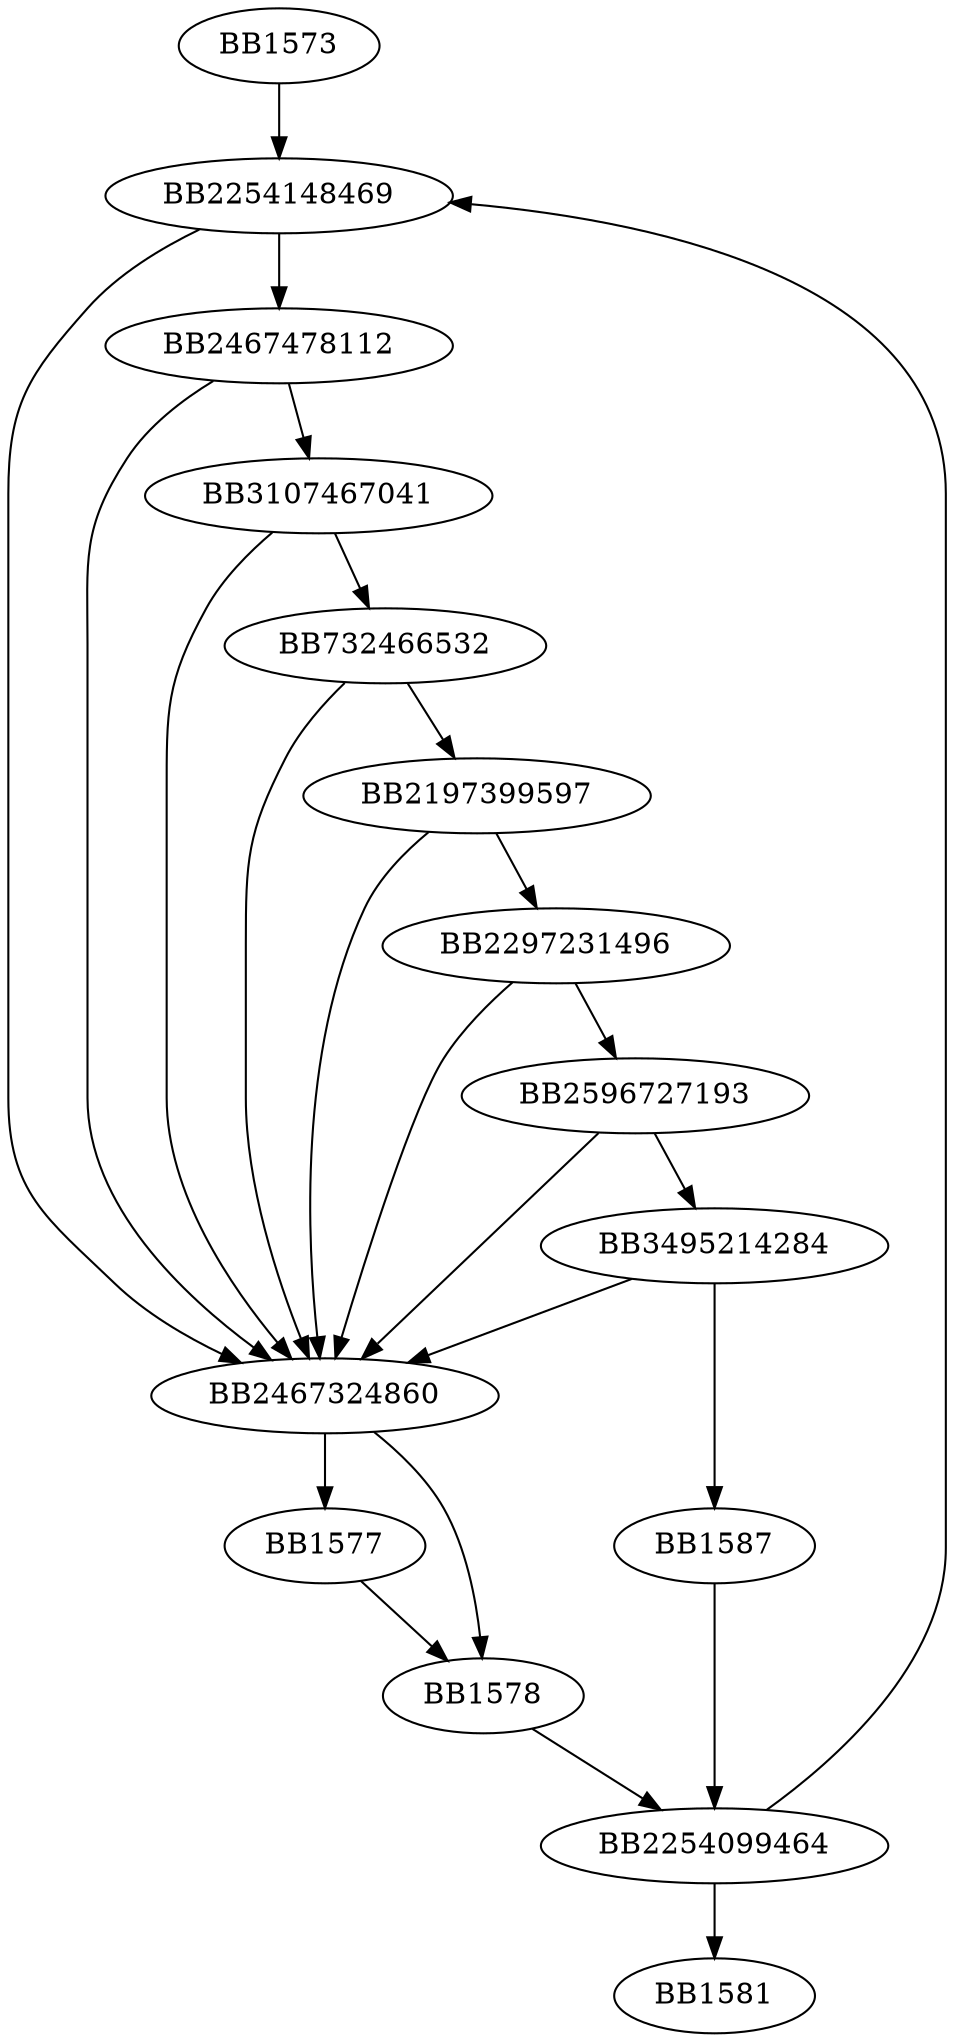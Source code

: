 digraph G{
	BB1573->BB2254148469;
	BB2254148469->BB2467324860;
	BB2254148469->BB2467478112;
	BB2467324860->BB1577;
	BB2467324860->BB1578;
	BB1577->BB1578;
	BB1578->BB2254099464;
	BB2467478112->BB2467324860;
	BB2467478112->BB3107467041;
	BB2254099464->BB1581;
	BB2254099464->BB2254148469;
	BB3107467041->BB2467324860;
	BB3107467041->BB732466532;
	BB732466532->BB2467324860;
	BB732466532->BB2197399597;
	BB2197399597->BB2467324860;
	BB2197399597->BB2297231496;
	BB2297231496->BB2467324860;
	BB2297231496->BB2596727193;
	BB2596727193->BB2467324860;
	BB2596727193->BB3495214284;
	BB3495214284->BB2467324860;
	BB3495214284->BB1587;
	BB1587->BB2254099464;
}
